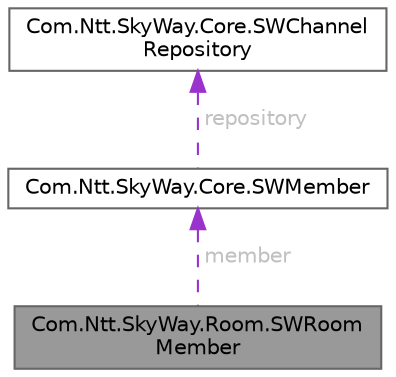 digraph "Com.Ntt.SkyWay.Room.SWRoomMember"
{
 // LATEX_PDF_SIZE
  bgcolor="transparent";
  edge [fontname=Helvetica,fontsize=10,labelfontname=Helvetica,labelfontsize=10];
  node [fontname=Helvetica,fontsize=10,shape=box,height=0.2,width=0.4];
  Node1 [id="Node000001",label="Com.Ntt.SkyWay.Room.SWRoom\lMember",height=0.2,width=0.4,color="gray40", fillcolor="grey60", style="filled", fontcolor="black",tooltip="RoomMemberの操作を行うクラス。"];
  Node2 -> Node1 [id="edge1_Node000001_Node000002",dir="back",color="darkorchid3",style="dashed",tooltip=" ",label=" member",fontcolor="grey" ];
  Node2 [id="Node000002",label="Com.Ntt.SkyWay.Core.SWMember",height=0.2,width=0.4,color="gray40", fillcolor="white", style="filled",URL="$class_com_1_1_ntt_1_1_sky_way_1_1_core_1_1_s_w_member.html",tooltip=" "];
  Node3 -> Node2 [id="edge2_Node000002_Node000003",dir="back",color="darkorchid3",style="dashed",tooltip=" ",label=" repository",fontcolor="grey" ];
  Node3 [id="Node000003",label="Com.Ntt.SkyWay.Core.SWChannel\lRepository",height=0.2,width=0.4,color="gray40", fillcolor="white", style="filled",tooltip=" "];
}
